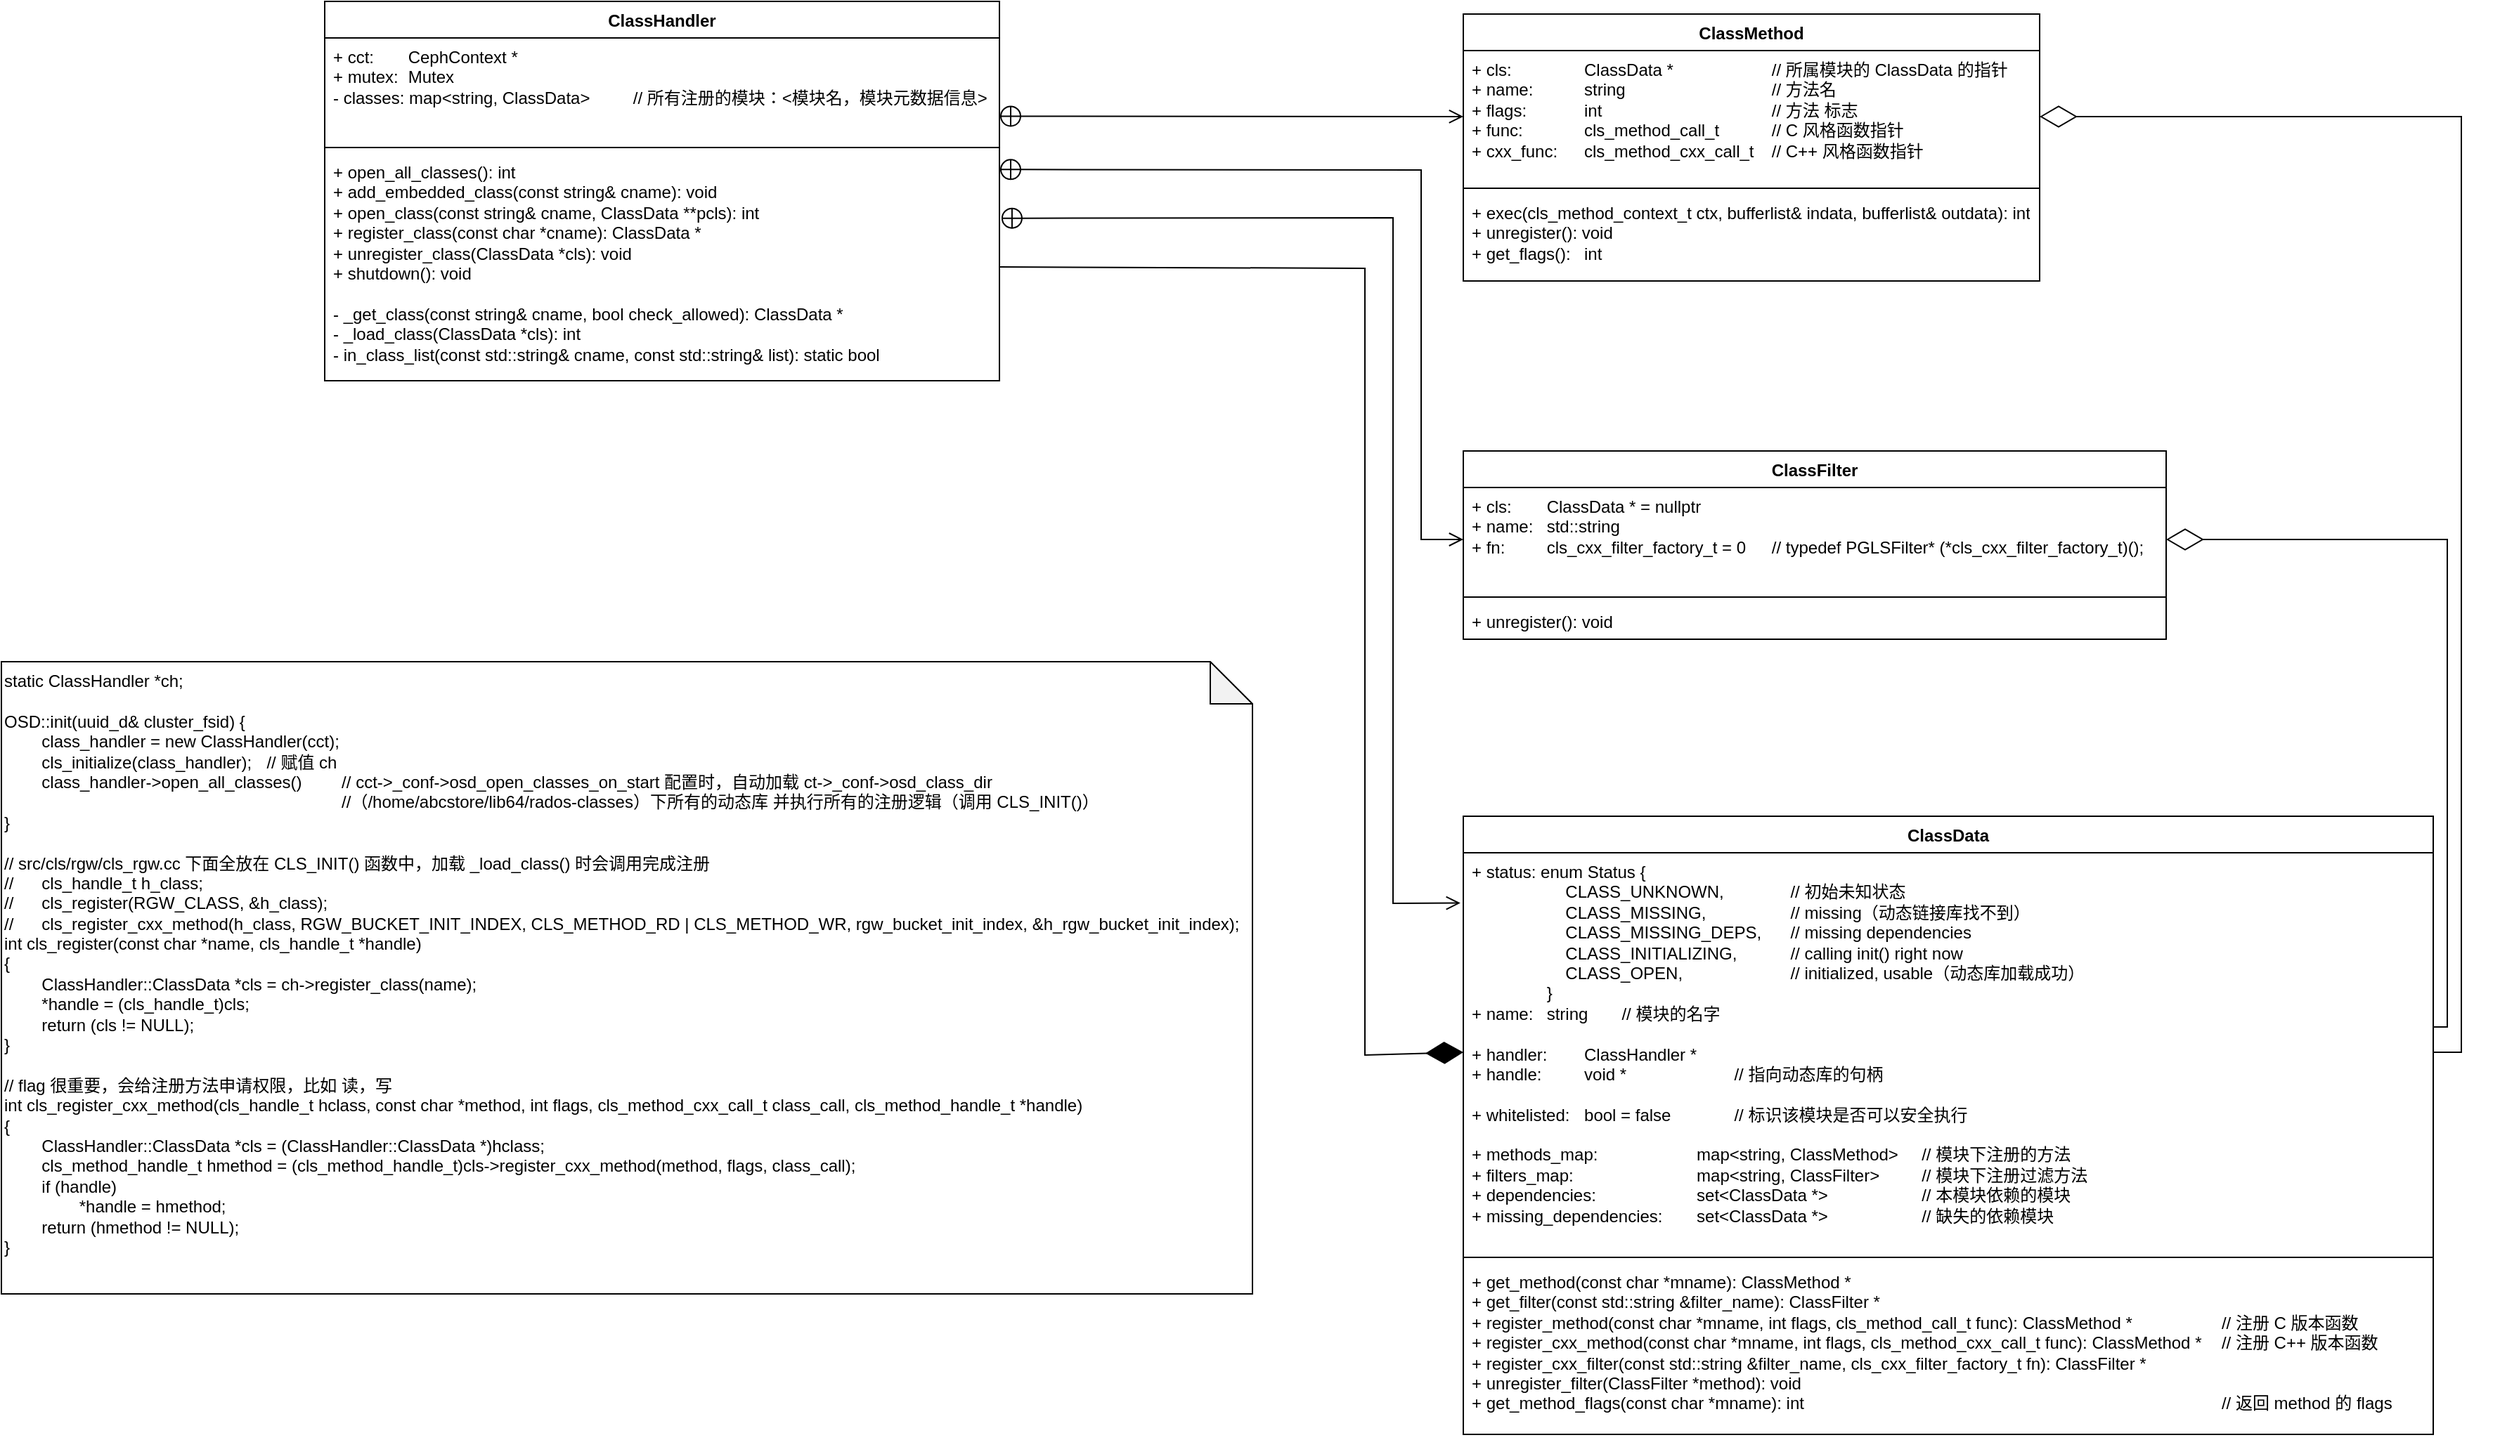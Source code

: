 <mxfile version="24.2.3" type="github">
  <diagram name="第 1 页" id="yqWEtUFpzNtzegtG0ToR">
    <mxGraphModel dx="5239" dy="2050" grid="1" gridSize="10" guides="1" tooltips="1" connect="1" arrows="1" fold="1" page="1" pageScale="1" pageWidth="827" pageHeight="1169" math="0" shadow="0">
      <root>
        <mxCell id="0" />
        <mxCell id="1" parent="0" />
        <mxCell id="16qpcz-PCDGqGn8Lnzsq-1" value="ClassHandler" style="swimlane;fontStyle=1;align=center;verticalAlign=top;childLayout=stackLayout;horizontal=1;startSize=26;horizontalStack=0;resizeParent=1;resizeParentMax=0;resizeLast=0;collapsible=1;marginBottom=0;whiteSpace=wrap;html=1;" vertex="1" parent="1">
          <mxGeometry x="-700" y="30" width="480" height="270" as="geometry" />
        </mxCell>
        <mxCell id="16qpcz-PCDGqGn8Lnzsq-2" value="+ cct:&amp;nbsp;&lt;span style=&quot;white-space: pre;&quot;&gt;&#x9;&lt;/span&gt;CephContext *&lt;div&gt;+&amp;nbsp;mutex:&lt;span style=&quot;white-space: pre;&quot;&gt;&#x9;&lt;/span&gt;Mutex&lt;br&gt;&lt;div&gt;- classes:&amp;nbsp;map&amp;lt;string, ClassData&amp;gt;&lt;span style=&quot;white-space: pre;&quot;&gt;&#x9;&lt;/span&gt;&lt;span style=&quot;white-space: pre;&quot;&gt;&#x9;&lt;/span&gt;// 所有注册的模块：&amp;lt;模块名，模块元数据信息&amp;gt;&lt;/div&gt;&lt;/div&gt;" style="text;strokeColor=none;fillColor=none;align=left;verticalAlign=top;spacingLeft=4;spacingRight=4;overflow=hidden;rotatable=0;points=[[0,0.5],[1,0.5]];portConstraint=eastwest;whiteSpace=wrap;html=1;" vertex="1" parent="16qpcz-PCDGqGn8Lnzsq-1">
          <mxGeometry y="26" width="480" height="74" as="geometry" />
        </mxCell>
        <mxCell id="16qpcz-PCDGqGn8Lnzsq-3" value="" style="line;strokeWidth=1;fillColor=none;align=left;verticalAlign=middle;spacingTop=-1;spacingLeft=3;spacingRight=3;rotatable=0;labelPosition=right;points=[];portConstraint=eastwest;strokeColor=inherit;" vertex="1" parent="16qpcz-PCDGqGn8Lnzsq-1">
          <mxGeometry y="100" width="480" height="8" as="geometry" />
        </mxCell>
        <mxCell id="16qpcz-PCDGqGn8Lnzsq-4" value="+ open_all_classes(): int&lt;div&gt;+&amp;nbsp;add_embedded_class(const string&amp;amp; cname): void&lt;/div&gt;&lt;div&gt;+&amp;nbsp;open_class(const string&amp;amp; cname, ClassData **pcls): int&lt;/div&gt;&lt;div&gt;+&amp;nbsp;register_class(const char *cname):&amp;nbsp;ClassData *&lt;/div&gt;&lt;div&gt;+&amp;nbsp;unregister_class(ClassData *cls): void&lt;/div&gt;&lt;div&gt;+&amp;nbsp;shutdown(): void&lt;/div&gt;&lt;div&gt;&lt;br&gt;&lt;/div&gt;&lt;div&gt;-&amp;nbsp;_get_class(const string&amp;amp; cname, bool check_allowed):&amp;nbsp;ClassData *&lt;/div&gt;&lt;div&gt;-&amp;nbsp;_load_class(ClassData *cls): int&lt;/div&gt;&lt;div&gt;-&amp;nbsp;&lt;span style=&quot;background-color: initial;&quot;&gt;in_class_list(const std::string&amp;amp; cname,&amp;nbsp;&lt;/span&gt;&lt;span style=&quot;background-color: initial;&quot;&gt;const std::string&amp;amp; list): static bool&amp;nbsp;&lt;/span&gt;&lt;/div&gt;" style="text;strokeColor=none;fillColor=none;align=left;verticalAlign=top;spacingLeft=4;spacingRight=4;overflow=hidden;rotatable=0;points=[[0,0.5],[1,0.5]];portConstraint=eastwest;whiteSpace=wrap;html=1;" vertex="1" parent="16qpcz-PCDGqGn8Lnzsq-1">
          <mxGeometry y="108" width="480" height="162" as="geometry" />
        </mxCell>
        <mxCell id="16qpcz-PCDGqGn8Lnzsq-5" value="ClassData" style="swimlane;fontStyle=1;align=center;verticalAlign=top;childLayout=stackLayout;horizontal=1;startSize=26;horizontalStack=0;resizeParent=1;resizeParentMax=0;resizeLast=0;collapsible=1;marginBottom=0;whiteSpace=wrap;html=1;" vertex="1" parent="1">
          <mxGeometry x="110" y="610" width="690" height="440" as="geometry" />
        </mxCell>
        <mxCell id="16qpcz-PCDGqGn8Lnzsq-6" value="+ status:&amp;nbsp;&lt;span style=&quot;background-color: initial;&quot;&gt;enum Status {&amp;nbsp;&lt;/span&gt;&lt;span style=&quot;background-color: initial;&quot;&gt;&amp;nbsp; &amp;nbsp; &amp;nbsp;&amp;nbsp;&lt;/span&gt;&lt;blockquote style=&quot;margin: 0 0 0 40px; border: none; padding: 0px;&quot;&gt;&lt;div&gt;&lt;span style=&quot;background-color: initial;&quot;&gt;&lt;span style=&quot;white-space: pre;&quot;&gt;&#x9;&lt;/span&gt;CLASS_UNKNOWN,&lt;/span&gt;&lt;span style=&quot;background-color: initial; white-space: pre;&quot;&gt;&#x9;&lt;/span&gt;&lt;span style=&quot;background-color: initial; white-space: pre;&quot;&gt;&#x9;&lt;/span&gt;&lt;span style=&quot;background-color: initial;&quot;&gt;// 初始未知状态&lt;/span&gt;&lt;/div&gt;&lt;div&gt;&lt;span style=&quot;background-color: initial;&quot;&gt;&amp;nbsp; &amp;nbsp; &amp;nbsp; &lt;span style=&quot;white-space: pre;&quot;&gt;&#x9;&lt;/span&gt;CLASS_MISSING,&amp;nbsp; &amp;nbsp; &amp;nbsp; &amp;nbsp; &amp;nbsp;&lt;/span&gt;&lt;span style=&quot;background-color: initial; white-space: pre;&quot;&gt;&#x9;&lt;/span&gt;&lt;span style=&quot;background-color: initial; white-space: pre;&quot;&gt;&#x9;&lt;/span&gt;&lt;span style=&quot;background-color: initial;&quot;&gt;// missing（动态链接库找不到）&lt;/span&gt;&lt;/div&gt;&lt;div&gt;&lt;span style=&quot;background-color: initial;&quot;&gt;&amp;nbsp; &amp;nbsp; &amp;nbsp; &lt;span style=&quot;white-space: pre;&quot;&gt;&#x9;&lt;/span&gt;CLASS_MISSING_DEPS,&amp;nbsp; &amp;nbsp; &lt;/span&gt;&lt;span style=&quot;background-color: initial; white-space: pre;&quot;&gt;&#x9;&lt;/span&gt;&lt;span style=&quot;background-color: initial;&quot;&gt;// missing dependencies&lt;/span&gt;&lt;/div&gt;&lt;div&gt;&lt;span style=&quot;background-color: initial;&quot;&gt;&amp;nbsp; &amp;nbsp; &amp;nbsp; &lt;span style=&quot;white-space: pre;&quot;&gt;&#x9;&lt;/span&gt;CLASS_INITIALIZING,&amp;nbsp; &amp;nbsp; &lt;/span&gt;&lt;span style=&quot;background-color: initial; white-space: pre;&quot;&gt;&#x9;&lt;/span&gt;&lt;span style=&quot;background-color: initial;&quot;&gt;// calling init() right now&lt;/span&gt;&lt;/div&gt;&lt;div&gt;&lt;span style=&quot;background-color: initial;&quot;&gt;&amp;nbsp; &amp;nbsp; &amp;nbsp; &lt;span style=&quot;white-space: pre;&quot;&gt;&#x9;&lt;/span&gt;CLASS_OPEN,&amp;nbsp; &amp;nbsp; &amp;nbsp; &amp;nbsp; &amp;nbsp; &amp;nbsp; &lt;/span&gt;&lt;span style=&quot;background-color: initial; white-space: pre;&quot;&gt;&#x9;&lt;/span&gt;&lt;span style=&quot;background-color: initial; white-space: pre;&quot;&gt;&#x9;&lt;/span&gt;&lt;span style=&quot;background-color: initial;&quot;&gt;// initialized, usable（动态库加载成功）&lt;/span&gt;&lt;/div&gt;&lt;div&gt;&lt;span style=&quot;background-color: initial;&quot;&gt;&amp;nbsp; &amp;nbsp; }&lt;/span&gt;&lt;/div&gt;&lt;/blockquote&gt;&lt;div&gt;&lt;div&gt;&lt;span style=&quot;background-color: initial;&quot;&gt;+ name:&lt;span style=&quot;white-space: pre;&quot;&gt;&#x9;&lt;/span&gt;string&lt;span style=&quot;white-space: pre;&quot;&gt;&#x9;&lt;/span&gt;// 模块的名字&lt;/span&gt;&lt;br&gt;&lt;/div&gt;&lt;/div&gt;&lt;div&gt;&lt;br&gt;&lt;/div&gt;&lt;div&gt;+&amp;nbsp;handler:&lt;span style=&quot;white-space: pre;&quot;&gt;&#x9;&lt;/span&gt;&lt;span style=&quot;background-color: initial;&quot;&gt;ClassHandler *&lt;/span&gt;&lt;/div&gt;&lt;div&gt;+&amp;nbsp;handle:&lt;span style=&quot;white-space: pre;&quot;&gt;&#x9;&lt;/span&gt;&lt;span style=&quot;white-space: pre;&quot;&gt;&#x9;&lt;/span&gt;&lt;span style=&quot;background-color: initial;&quot;&gt;void *&lt;span style=&quot;white-space: pre;&quot;&gt;&#x9;&lt;/span&gt;&lt;span style=&quot;white-space: pre;&quot;&gt;&#x9;&lt;/span&gt;&lt;span style=&quot;white-space: pre;&quot;&gt;&#x9;&lt;/span&gt;// 指向动态库的句柄&lt;/span&gt;&lt;/div&gt;&lt;div&gt;&lt;span style=&quot;background-color: initial;&quot;&gt;&lt;br&gt;&lt;/span&gt;&lt;/div&gt;&lt;div&gt;&lt;span style=&quot;background-color: initial;&quot;&gt;+&amp;nbsp;&lt;/span&gt;&lt;span style=&quot;background-color: initial;&quot;&gt;whitelisted:&lt;span style=&quot;white-space: pre;&quot;&gt;&#x9;&lt;/span&gt;&lt;/span&gt;&lt;span style=&quot;background-color: initial;&quot;&gt;bool = false&lt;span style=&quot;white-space: pre;&quot;&gt;&#x9;&lt;span style=&quot;white-space: pre;&quot;&gt;&#x9;&lt;/span&gt;&lt;/span&gt;// 标识该模块是否可以安全执行&lt;/span&gt;&lt;/div&gt;&lt;div&gt;&lt;span style=&quot;background-color: initial;&quot;&gt;&lt;br&gt;&lt;/span&gt;&lt;/div&gt;&lt;div&gt;&lt;span style=&quot;background-color: initial;&quot;&gt;+&amp;nbsp;&lt;/span&gt;&lt;span style=&quot;background-color: initial;&quot;&gt;methods_map:&lt;span style=&quot;white-space: pre;&quot;&gt;&#x9;&lt;span style=&quot;white-space: pre;&quot;&gt;&#x9;&lt;/span&gt;&lt;span style=&quot;white-space: pre;&quot;&gt;&#x9;&lt;/span&gt;&lt;/span&gt;&lt;/span&gt;&lt;span style=&quot;background-color: initial;&quot;&gt;map&amp;lt;string, ClassMethod&amp;gt;&lt;span style=&quot;white-space: pre;&quot;&gt;&#x9;&lt;/span&gt;// 模块下注册的方法&lt;/span&gt;&lt;/div&gt;&lt;div&gt;&lt;span style=&quot;background-color: initial;&quot;&gt;+&amp;nbsp;&lt;/span&gt;&lt;span style=&quot;background-color: initial;&quot;&gt;filters_map:&lt;span style=&quot;white-space: pre;&quot;&gt;&#x9;&lt;/span&gt;&lt;span style=&quot;white-space: pre;&quot;&gt;&#x9;&lt;span style=&quot;white-space: pre;&quot;&gt;&#x9;&lt;/span&gt;&lt;span style=&quot;white-space: pre;&quot;&gt;&#x9;&lt;/span&gt;&lt;/span&gt;&lt;/span&gt;&lt;span style=&quot;background-color: initial;&quot;&gt;map&amp;lt;string, ClassFilter&amp;gt;&lt;span style=&quot;white-space: pre;&quot;&gt;&#x9;&lt;/span&gt;&lt;span style=&quot;white-space: pre;&quot;&gt;&#x9;&lt;/span&gt;// 模块下注册过滤方法&lt;/span&gt;&lt;/div&gt;&lt;div&gt;&lt;span style=&quot;background-color: initial;&quot;&gt;+&amp;nbsp;&lt;/span&gt;&lt;span style=&quot;background-color: initial;&quot;&gt;dependencies:&lt;span style=&quot;white-space: pre;&quot;&gt;&#x9;&lt;span style=&quot;white-space: pre;&quot;&gt;&#x9;&lt;/span&gt;&lt;span style=&quot;white-space: pre;&quot;&gt;&#x9;&lt;/span&gt;&lt;/span&gt;&lt;/span&gt;&lt;span style=&quot;background-color: initial;&quot;&gt;set&amp;lt;ClassData *&amp;gt;&lt;span style=&quot;white-space: pre;&quot;&gt;&#x9;&lt;/span&gt;&lt;span style=&quot;white-space: pre;&quot;&gt;&#x9;&lt;/span&gt;&lt;span style=&quot;white-space: pre;&quot;&gt;&#x9;&lt;/span&gt;// 本模块依赖的模块&lt;/span&gt;&lt;/div&gt;&lt;div&gt;&lt;span style=&quot;background-color: initial;&quot;&gt;+&amp;nbsp;&lt;/span&gt;&lt;span style=&quot;background-color: initial;&quot;&gt;missing_dependencies:&lt;span style=&quot;white-space: pre;&quot;&gt;&#x9;&lt;/span&gt;&lt;/span&gt;&lt;span style=&quot;background-color: initial;&quot;&gt;set&amp;lt;ClassData *&amp;gt;&lt;span style=&quot;white-space: pre;&quot;&gt;&#x9;&lt;span style=&quot;white-space: pre;&quot;&gt;&#x9;&lt;/span&gt;&lt;span style=&quot;white-space: pre;&quot;&gt;&#x9;&lt;/span&gt;&lt;/span&gt;// 缺失的依赖模块&lt;/span&gt;&lt;/div&gt;" style="text;strokeColor=none;fillColor=none;align=left;verticalAlign=top;spacingLeft=4;spacingRight=4;overflow=hidden;rotatable=0;points=[[0,0.5],[1,0.5]];portConstraint=eastwest;whiteSpace=wrap;html=1;" vertex="1" parent="16qpcz-PCDGqGn8Lnzsq-5">
          <mxGeometry y="26" width="690" height="284" as="geometry" />
        </mxCell>
        <mxCell id="16qpcz-PCDGqGn8Lnzsq-7" value="" style="line;strokeWidth=1;fillColor=none;align=left;verticalAlign=middle;spacingTop=-1;spacingLeft=3;spacingRight=3;rotatable=0;labelPosition=right;points=[];portConstraint=eastwest;strokeColor=inherit;" vertex="1" parent="16qpcz-PCDGqGn8Lnzsq-5">
          <mxGeometry y="310" width="690" height="8" as="geometry" />
        </mxCell>
        <mxCell id="16qpcz-PCDGqGn8Lnzsq-8" value="+ get_method(const char *mname): ClassMethod *&lt;div&gt;+&amp;nbsp;get_filter(const std::string &amp;amp;filter_name):&amp;nbsp;ClassFilter *&lt;br&gt;&lt;div&gt;+&amp;nbsp;register_method(const char *mname, int flags, cls_method_call_t func):&amp;nbsp;ClassMethod *&lt;span style=&quot;white-space: pre;&quot;&gt;&#x9;&lt;span style=&quot;white-space: pre;&quot;&gt;&#x9;&lt;/span&gt;&lt;span style=&quot;white-space: pre;&quot;&gt;&#x9;&lt;/span&gt;&lt;/span&gt;// 注册 C 版本函数&lt;/div&gt;&lt;div&gt;+&amp;nbsp;register_cxx_method(const char *mname, int flags, cls_method_cxx_call_t func)&lt;span style=&quot;background-color: initial;&quot;&gt;:&amp;nbsp;ClassMethod *&lt;/span&gt;&lt;span style=&quot;background-color: initial; white-space: pre;&quot;&gt;&#x9;&lt;/span&gt;&lt;span style=&quot;background-color: initial;&quot;&gt;// 注册 C++ 版本函数&lt;/span&gt;&lt;/div&gt;&lt;div&gt;&lt;span style=&quot;background-color: initial;&quot;&gt;+&amp;nbsp;&lt;/span&gt;&lt;span style=&quot;background-color: initial;&quot;&gt;register_cxx_filter(&lt;/span&gt;&lt;span style=&quot;background-color: initial;&quot;&gt;const std::string &amp;amp;filter_name,&amp;nbsp;&lt;/span&gt;&lt;span style=&quot;background-color: initial;&quot;&gt;cls_cxx_filter_factory_t fn):&amp;nbsp;&lt;/span&gt;&lt;span style=&quot;background-color: initial;&quot;&gt;ClassFilter *&lt;/span&gt;&lt;/div&gt;&lt;div&gt;&lt;span style=&quot;background-color: initial;&quot;&gt;+&amp;nbsp;&lt;/span&gt;&lt;span style=&quot;background-color: initial;&quot;&gt;unregister_filter(ClassFilter *method): void&lt;/span&gt;&lt;/div&gt;&lt;div&gt;&lt;span style=&quot;background-color: initial;&quot;&gt;+&amp;nbsp;&lt;/span&gt;&lt;span style=&quot;background-color: initial;&quot;&gt;get_method_flags(const char *mname): int&lt;span style=&quot;white-space: pre;&quot;&gt;&#x9;&lt;/span&gt;&lt;span style=&quot;white-space: pre;&quot;&gt;&#x9;&lt;/span&gt;&lt;span style=&quot;white-space: pre;&quot;&gt;&#x9;&lt;/span&gt;&lt;span style=&quot;white-space: pre;&quot;&gt;&#x9;&lt;/span&gt;&lt;span style=&quot;white-space: pre;&quot;&gt;&#x9;&lt;/span&gt;&lt;span style=&quot;white-space: pre;&quot;&gt;&#x9;&lt;/span&gt;&lt;span style=&quot;white-space: pre;&quot;&gt;&#x9;&lt;/span&gt;&lt;span style=&quot;white-space: pre;&quot;&gt;&#x9;&lt;/span&gt;&lt;span style=&quot;white-space: pre;&quot;&gt;&#x9;&lt;/span&gt;&lt;span style=&quot;white-space: pre;&quot;&gt;&#x9;&lt;/span&gt;&lt;span style=&quot;white-space: pre;&quot;&gt;&#x9;&lt;/span&gt;&lt;span style=&quot;white-space: pre;&quot;&gt;&#x9;&lt;/span&gt;// 返回 method 的 flags&lt;/span&gt;&lt;/div&gt;&lt;/div&gt;" style="text;strokeColor=none;fillColor=none;align=left;verticalAlign=top;spacingLeft=4;spacingRight=4;overflow=hidden;rotatable=0;points=[[0,0.5],[1,0.5]];portConstraint=eastwest;whiteSpace=wrap;html=1;" vertex="1" parent="16qpcz-PCDGqGn8Lnzsq-5">
          <mxGeometry y="318" width="690" height="122" as="geometry" />
        </mxCell>
        <mxCell id="16qpcz-PCDGqGn8Lnzsq-9" value="ClassFilter" style="swimlane;fontStyle=1;align=center;verticalAlign=top;childLayout=stackLayout;horizontal=1;startSize=26;horizontalStack=0;resizeParent=1;resizeParentMax=0;resizeLast=0;collapsible=1;marginBottom=0;whiteSpace=wrap;html=1;" vertex="1" parent="1">
          <mxGeometry x="110" y="350" width="500" height="134" as="geometry" />
        </mxCell>
        <mxCell id="16qpcz-PCDGqGn8Lnzsq-10" value="+ cls: &lt;span style=&quot;white-space: pre;&quot;&gt;&#x9;&lt;/span&gt;ClassData *&amp;nbsp;= nullptr&lt;div&gt;+&amp;nbsp;name:&amp;nbsp;&amp;nbsp;&lt;span style=&quot;white-space: pre;&quot;&gt;&#x9;&lt;/span&gt;std::string&lt;/div&gt;&lt;div&gt;+&amp;nbsp;fn:&lt;span style=&quot;white-space: pre;&quot;&gt;&#x9;&lt;/span&gt;&lt;span style=&quot;white-space: pre;&quot;&gt;&#x9;&lt;/span&gt;&lt;span style=&quot;background-color: initial;&quot;&gt;cls_cxx_filter_factory_t = 0&lt;span style=&quot;white-space: pre;&quot;&gt;&#x9;&lt;/span&gt;//&amp;nbsp;&lt;/span&gt;&lt;span style=&quot;background-color: initial;&quot;&gt;typedef PGLSFilter* (*cls_cxx_filter_factory_t)();&lt;/span&gt;&lt;/div&gt;" style="text;strokeColor=none;fillColor=none;align=left;verticalAlign=top;spacingLeft=4;spacingRight=4;overflow=hidden;rotatable=0;points=[[0,0.5],[1,0.5]];portConstraint=eastwest;whiteSpace=wrap;html=1;" vertex="1" parent="16qpcz-PCDGqGn8Lnzsq-9">
          <mxGeometry y="26" width="500" height="74" as="geometry" />
        </mxCell>
        <mxCell id="16qpcz-PCDGqGn8Lnzsq-11" value="" style="line;strokeWidth=1;fillColor=none;align=left;verticalAlign=middle;spacingTop=-1;spacingLeft=3;spacingRight=3;rotatable=0;labelPosition=right;points=[];portConstraint=eastwest;strokeColor=inherit;" vertex="1" parent="16qpcz-PCDGqGn8Lnzsq-9">
          <mxGeometry y="100" width="500" height="8" as="geometry" />
        </mxCell>
        <mxCell id="16qpcz-PCDGqGn8Lnzsq-12" value="+ unregister(): void" style="text;strokeColor=none;fillColor=none;align=left;verticalAlign=top;spacingLeft=4;spacingRight=4;overflow=hidden;rotatable=0;points=[[0,0.5],[1,0.5]];portConstraint=eastwest;whiteSpace=wrap;html=1;" vertex="1" parent="16qpcz-PCDGqGn8Lnzsq-9">
          <mxGeometry y="108" width="500" height="26" as="geometry" />
        </mxCell>
        <mxCell id="16qpcz-PCDGqGn8Lnzsq-13" value="ClassMethod" style="swimlane;fontStyle=1;align=center;verticalAlign=top;childLayout=stackLayout;horizontal=1;startSize=26;horizontalStack=0;resizeParent=1;resizeParentMax=0;resizeLast=0;collapsible=1;marginBottom=0;whiteSpace=wrap;html=1;" vertex="1" parent="1">
          <mxGeometry x="110" y="39" width="410" height="190" as="geometry" />
        </mxCell>
        <mxCell id="16qpcz-PCDGqGn8Lnzsq-14" value="+ cls: &lt;span style=&quot;white-space: pre;&quot;&gt;&#x9;&lt;span style=&quot;white-space: pre;&quot;&gt;&#x9;&lt;/span&gt;&lt;/span&gt;ClassData *&lt;span style=&quot;white-space: pre;&quot;&gt;&#x9;&lt;/span&gt;&lt;span style=&quot;white-space: pre;&quot;&gt;&#x9;&lt;/span&gt;&lt;span style=&quot;white-space: pre;&quot;&gt;&#x9;&lt;/span&gt;// 所属模块的 ClassData 的指针&lt;div&gt;+&amp;nbsp;name: &lt;span style=&quot;white-space: pre;&quot;&gt;&#x9;&lt;span style=&quot;white-space: pre;&quot;&gt;&#x9;&lt;/span&gt;&lt;/span&gt;string&lt;span style=&quot;white-space: pre;&quot;&gt;&#x9;&lt;/span&gt;&lt;span style=&quot;white-space: pre;&quot;&gt;&#x9;&lt;/span&gt;&lt;span style=&quot;white-space: pre;&quot;&gt;&#x9;&lt;/span&gt;&lt;span style=&quot;white-space: pre;&quot;&gt;&#x9;&lt;/span&gt;// 方法名&lt;/div&gt;&lt;div&gt;+&amp;nbsp;flags: &lt;span style=&quot;white-space: pre;&quot;&gt;&#x9;&lt;span style=&quot;white-space: pre;&quot;&gt;&#x9;&lt;/span&gt;&lt;/span&gt;int&lt;span style=&quot;white-space: pre;&quot;&gt;&#x9;&lt;/span&gt;&lt;span style=&quot;white-space: pre;&quot;&gt;&#x9;&lt;/span&gt;&lt;span style=&quot;white-space: pre;&quot;&gt;&#x9;&lt;/span&gt;&lt;span style=&quot;white-space: pre;&quot;&gt;&#x9;&lt;/span&gt;&lt;span style=&quot;white-space: pre;&quot;&gt;&#x9;&lt;/span&gt;// 方法 标志&lt;/div&gt;&lt;div&gt;+&amp;nbsp;func:&amp;nbsp;&lt;span style=&quot;white-space: pre;&quot;&gt;&#x9;&lt;span style=&quot;white-space: pre;&quot;&gt;&#x9;&lt;/span&gt;&lt;/span&gt;cls_method_call_t&lt;span style=&quot;white-space: pre;&quot;&gt;&#x9;&lt;/span&gt;&lt;span style=&quot;white-space: pre;&quot;&gt;&#x9;&lt;/span&gt;// C 风格函数指针&lt;/div&gt;&lt;div&gt;+&amp;nbsp;cxx_func:&amp;nbsp;&lt;span style=&quot;white-space: pre;&quot;&gt;&#x9;&lt;/span&gt;cls_method_cxx_call_t&lt;span style=&quot;white-space: pre;&quot;&gt;&#x9;&lt;/span&gt;// C++ 风格函数指针&lt;/div&gt;" style="text;strokeColor=none;fillColor=none;align=left;verticalAlign=top;spacingLeft=4;spacingRight=4;overflow=hidden;rotatable=0;points=[[0,0.5],[1,0.5]];portConstraint=eastwest;whiteSpace=wrap;html=1;" vertex="1" parent="16qpcz-PCDGqGn8Lnzsq-13">
          <mxGeometry y="26" width="410" height="94" as="geometry" />
        </mxCell>
        <mxCell id="16qpcz-PCDGqGn8Lnzsq-15" value="" style="line;strokeWidth=1;fillColor=none;align=left;verticalAlign=middle;spacingTop=-1;spacingLeft=3;spacingRight=3;rotatable=0;labelPosition=right;points=[];portConstraint=eastwest;strokeColor=inherit;" vertex="1" parent="16qpcz-PCDGqGn8Lnzsq-13">
          <mxGeometry y="120" width="410" height="8" as="geometry" />
        </mxCell>
        <mxCell id="16qpcz-PCDGqGn8Lnzsq-16" value="+ exec(cls_method_context_t ctx, bufferlist&amp;amp; indata, bufferlist&amp;amp; outdata): int&lt;div&gt;+&amp;nbsp;unregister(): void&lt;/div&gt;&lt;div&gt;+&amp;nbsp;get_flags(): &lt;span style=&quot;white-space: pre;&quot;&gt;&#x9;&lt;/span&gt;int&lt;/div&gt;" style="text;strokeColor=none;fillColor=none;align=left;verticalAlign=top;spacingLeft=4;spacingRight=4;overflow=hidden;rotatable=0;points=[[0,0.5],[1,0.5]];portConstraint=eastwest;whiteSpace=wrap;html=1;" vertex="1" parent="16qpcz-PCDGqGn8Lnzsq-13">
          <mxGeometry y="128" width="410" height="62" as="geometry" />
        </mxCell>
        <mxCell id="16qpcz-PCDGqGn8Lnzsq-21" value="static ClassHandler *ch;&lt;div&gt;&lt;br&gt;&lt;/div&gt;&lt;div&gt;OSD::init(uuid_d&amp;amp; cluster_fsid) {&lt;br&gt;&lt;/div&gt;&lt;div&gt;&lt;span style=&quot;white-space: pre;&quot;&gt;&#x9;&lt;/span&gt;&lt;span style=&quot;background-color: initial;&quot;&gt;class_handler = new ClassHandler(cct);&lt;br&gt;&lt;span style=&quot;white-space: pre;&quot;&gt;&#x9;&lt;/span&gt;cls_initialize(class_handler);&lt;span style=&quot;white-space: pre;&quot;&gt;&#x9;&lt;/span&gt;// 赋值 ch&lt;/span&gt;&lt;/div&gt;&lt;div&gt;&lt;span style=&quot;background-color: initial;&quot;&gt;&lt;span style=&quot;white-space: pre;&quot;&gt;&#x9;&lt;/span&gt;&lt;/span&gt;&lt;span style=&quot;background-color: initial;&quot;&gt;class_handler-&amp;gt;open_all_classes()&lt;span style=&quot;white-space: pre;&quot;&gt;&#x9;&lt;/span&gt;//&amp;nbsp;&lt;/span&gt;&lt;span style=&quot;background-color: initial;&quot;&gt;cct-&amp;gt;_conf-&amp;gt;osd_open_classes_on_start 配置时，自动加载&amp;nbsp;&lt;/span&gt;&lt;span style=&quot;background-color: initial;&quot;&gt;ct-&amp;gt;_conf-&amp;gt;osd_class_dir&lt;/span&gt;&lt;/div&gt;&lt;div&gt;&lt;span style=&quot;background-color: initial;&quot;&gt;&lt;span style=&quot;white-space: pre;&quot;&gt;&#x9;&lt;/span&gt;&lt;span style=&quot;white-space: pre;&quot;&gt;&#x9;&lt;/span&gt;&lt;span style=&quot;white-space: pre;&quot;&gt;&#x9;&lt;/span&gt;&lt;span style=&quot;white-space: pre;&quot;&gt;&#x9;&lt;/span&gt;&lt;span style=&quot;white-space: pre;&quot;&gt;&#x9;&lt;/span&gt;&lt;span style=&quot;white-space: pre;&quot;&gt;&#x9;&lt;/span&gt;&lt;span style=&quot;white-space: pre;&quot;&gt;&#x9;&lt;/span&gt;&lt;span style=&quot;white-space: pre;&quot;&gt;&#x9;&lt;/span&gt;&lt;span style=&quot;white-space: pre;&quot;&gt;&#x9;&lt;/span&gt;//（&lt;/span&gt;&lt;span style=&quot;background-color: initial;&quot;&gt;/home/abcstore/lib64/rados-classes）下所有的动态库&amp;nbsp;&lt;/span&gt;&lt;span style=&quot;background-color: initial;&quot;&gt;并执行所有的注册逻辑（调用&amp;nbsp;&lt;/span&gt;&lt;span style=&quot;background-color: initial;&quot;&gt;CLS_INIT()&lt;/span&gt;&lt;span style=&quot;background-color: initial;&quot;&gt;）&lt;/span&gt;&lt;/div&gt;&lt;div&gt;}&lt;/div&gt;&lt;div&gt;&lt;br&gt;&lt;/div&gt;&lt;div&gt;// src/cls/rgw/cls_rgw.cc 下面全放在 CLS_INIT() 函数中，加载&amp;nbsp;_load_class() 时会调用完成注册&lt;/div&gt;&lt;div&gt;//&amp;nbsp;&lt;span style=&quot;white-space: pre;&quot;&gt;&#x9;&lt;/span&gt;&lt;span style=&quot;background-color: initial;&quot;&gt;cls_handle_t h_class;&lt;/span&gt;&lt;/div&gt;&lt;div&gt;&lt;span style=&quot;background-color: initial;&quot;&gt;//&lt;span style=&quot;white-space: pre;&quot;&gt;&#x9;&lt;/span&gt;&lt;/span&gt;&lt;span style=&quot;background-color: initial;&quot;&gt;cls_register(RGW_CLASS, &amp;amp;h_class);&lt;/span&gt;&lt;/div&gt;&lt;div&gt;&lt;span style=&quot;background-color: initial;&quot;&gt;//&lt;span style=&quot;white-space: pre;&quot;&gt;&#x9;&lt;/span&gt;&lt;/span&gt;&lt;span style=&quot;background-color: initial;&quot;&gt;cls_register_cxx_method(h_class, RGW_BUCKET_INIT_INDEX, CLS_METHOD_RD | CLS_METHOD_WR, rgw_bucket_init_index, &amp;amp;h_rgw_bucket_init_index);&lt;/span&gt;&lt;/div&gt;&lt;div&gt;&lt;div&gt;int cls_register(const char *name, cls_handle_t *handle)&lt;/div&gt;&lt;div&gt;{&lt;/div&gt;&lt;div&gt;&amp;nbsp; &lt;span style=&quot;white-space: pre;&quot;&gt;&#x9;&lt;/span&gt;ClassHandler::ClassData *cls = ch-&amp;gt;register_class(name);&lt;/div&gt;&lt;div&gt;&amp;nbsp; &lt;span style=&quot;white-space: pre;&quot;&gt;&#x9;&lt;/span&gt;*handle = (cls_handle_t)cls;&lt;/div&gt;&lt;div&gt;&amp;nbsp; &lt;span style=&quot;white-space: pre;&quot;&gt;&#x9;&lt;/span&gt;return (cls != NULL);&lt;/div&gt;&lt;div&gt;}&lt;/div&gt;&lt;/div&gt;&lt;div&gt;&lt;br&gt;&lt;/div&gt;&lt;div&gt;// flag 很重要，会给注册方法申请权限，比如 读，写&lt;/div&gt;&lt;div&gt;&lt;div&gt;int cls_register_cxx_method(cls_handle_t hclass, const char *method,&amp;nbsp;&lt;span style=&quot;background-color: initial;&quot;&gt;int flags,&amp;nbsp;&lt;/span&gt;&lt;span style=&quot;background-color: initial;&quot;&gt;cls_method_cxx_call_t class_call, cls_method_handle_t *handle)&lt;/span&gt;&lt;/div&gt;&lt;div&gt;{&lt;/div&gt;&lt;div&gt;&lt;span style=&quot;white-space: pre;&quot;&gt;&#x9;&lt;/span&gt;ClassHandler::ClassData *cls = (ClassHandler::ClassData *)hclass;&lt;/div&gt;&lt;div&gt;&amp;nbsp; &lt;span style=&quot;white-space: pre;&quot;&gt;&#x9;&lt;/span&gt;cls_method_handle_t hmethod = (cls_method_handle_t)cls-&amp;gt;register_cxx_method(method, flags, class_call);&lt;/div&gt;&lt;div&gt;&amp;nbsp; &lt;span style=&quot;white-space: pre;&quot;&gt;&#x9;&lt;/span&gt;if (handle)&lt;/div&gt;&lt;div&gt;&amp;nbsp; &amp;nbsp; &lt;span style=&quot;white-space: pre;&quot;&gt;&#x9;&lt;/span&gt;&lt;span style=&quot;white-space: pre;&quot;&gt;&#x9;&lt;/span&gt;*handle = hmethod;&lt;/div&gt;&lt;div&gt;&amp;nbsp; &lt;span style=&quot;white-space: pre;&quot;&gt;&#x9;&lt;/span&gt;return (hmethod != NULL);&lt;/div&gt;&lt;div&gt;}&lt;/div&gt;&lt;/div&gt;" style="shape=note;whiteSpace=wrap;html=1;backgroundOutline=1;darkOpacity=0.05;align=left;verticalAlign=top;" vertex="1" parent="1">
          <mxGeometry x="-930" y="500" width="890" height="450" as="geometry" />
        </mxCell>
        <mxCell id="16qpcz-PCDGqGn8Lnzsq-22" value="" style="endArrow=open;startArrow=circlePlus;endFill=0;startFill=0;endSize=8;html=1;rounded=0;exitX=1;exitY=0.753;exitDx=0;exitDy=0;entryX=0;entryY=0.5;entryDx=0;entryDy=0;exitPerimeter=0;" edge="1" parent="1" source="16qpcz-PCDGqGn8Lnzsq-2" target="16qpcz-PCDGqGn8Lnzsq-14">
          <mxGeometry width="160" relative="1" as="geometry">
            <mxPoint x="-200" y="440" as="sourcePoint" />
            <mxPoint x="-40" y="440" as="targetPoint" />
          </mxGeometry>
        </mxCell>
        <mxCell id="16qpcz-PCDGqGn8Lnzsq-23" value="" style="endArrow=open;startArrow=circlePlus;endFill=0;startFill=0;endSize=8;html=1;rounded=0;exitX=1;exitY=0.072;exitDx=0;exitDy=0;entryX=0;entryY=0.5;entryDx=0;entryDy=0;exitPerimeter=0;" edge="1" parent="1" source="16qpcz-PCDGqGn8Lnzsq-4" target="16qpcz-PCDGqGn8Lnzsq-10">
          <mxGeometry width="160" relative="1" as="geometry">
            <mxPoint x="-210" y="122" as="sourcePoint" />
            <mxPoint x="120" y="123" as="targetPoint" />
            <Array as="points">
              <mxPoint x="80" y="150" />
              <mxPoint x="80" y="413" />
            </Array>
          </mxGeometry>
        </mxCell>
        <mxCell id="16qpcz-PCDGqGn8Lnzsq-24" value="" style="endArrow=open;startArrow=circlePlus;endFill=0;startFill=0;endSize=8;html=1;rounded=0;exitX=1.002;exitY=0.286;exitDx=0;exitDy=0;entryX=-0.003;entryY=0.126;entryDx=0;entryDy=0;exitPerimeter=0;entryPerimeter=0;" edge="1" parent="1" source="16qpcz-PCDGqGn8Lnzsq-4" target="16qpcz-PCDGqGn8Lnzsq-6">
          <mxGeometry width="160" relative="1" as="geometry">
            <mxPoint x="-210" y="122" as="sourcePoint" />
            <mxPoint x="120" y="123" as="targetPoint" />
            <Array as="points">
              <mxPoint x="60" y="184" />
              <mxPoint x="60" y="672" />
            </Array>
          </mxGeometry>
        </mxCell>
        <mxCell id="16qpcz-PCDGqGn8Lnzsq-25" value="" style="endArrow=diamondThin;endFill=0;endSize=24;html=1;rounded=0;entryX=1;entryY=0.5;entryDx=0;entryDy=0;exitX=1;exitY=0.5;exitDx=0;exitDy=0;" edge="1" parent="1" source="16qpcz-PCDGqGn8Lnzsq-6" target="16qpcz-PCDGqGn8Lnzsq-14">
          <mxGeometry width="160" relative="1" as="geometry">
            <mxPoint x="170" y="420" as="sourcePoint" />
            <mxPoint x="330" y="420" as="targetPoint" />
            <Array as="points">
              <mxPoint x="820" y="778" />
              <mxPoint x="820" y="112" />
            </Array>
          </mxGeometry>
        </mxCell>
        <mxCell id="16qpcz-PCDGqGn8Lnzsq-26" value="" style="endArrow=diamondThin;endFill=0;endSize=24;html=1;rounded=0;entryX=1;entryY=0.5;entryDx=0;entryDy=0;" edge="1" parent="1" target="16qpcz-PCDGqGn8Lnzsq-10">
          <mxGeometry width="160" relative="1" as="geometry">
            <mxPoint x="800" y="760" as="sourcePoint" />
            <mxPoint x="330" y="420" as="targetPoint" />
            <Array as="points">
              <mxPoint x="810" y="760" />
              <mxPoint x="810" y="413" />
            </Array>
          </mxGeometry>
        </mxCell>
        <mxCell id="16qpcz-PCDGqGn8Lnzsq-27" value="" style="endArrow=diamondThin;endFill=1;endSize=24;html=1;rounded=0;entryX=0;entryY=0.5;entryDx=0;entryDy=0;exitX=1;exitY=0.5;exitDx=0;exitDy=0;" edge="1" parent="1" source="16qpcz-PCDGqGn8Lnzsq-4" target="16qpcz-PCDGqGn8Lnzsq-6">
          <mxGeometry width="160" relative="1" as="geometry">
            <mxPoint x="90" y="610" as="sourcePoint" />
            <mxPoint x="250" y="610" as="targetPoint" />
            <Array as="points">
              <mxPoint x="40" y="220" />
              <mxPoint x="40" y="780" />
            </Array>
          </mxGeometry>
        </mxCell>
      </root>
    </mxGraphModel>
  </diagram>
</mxfile>
